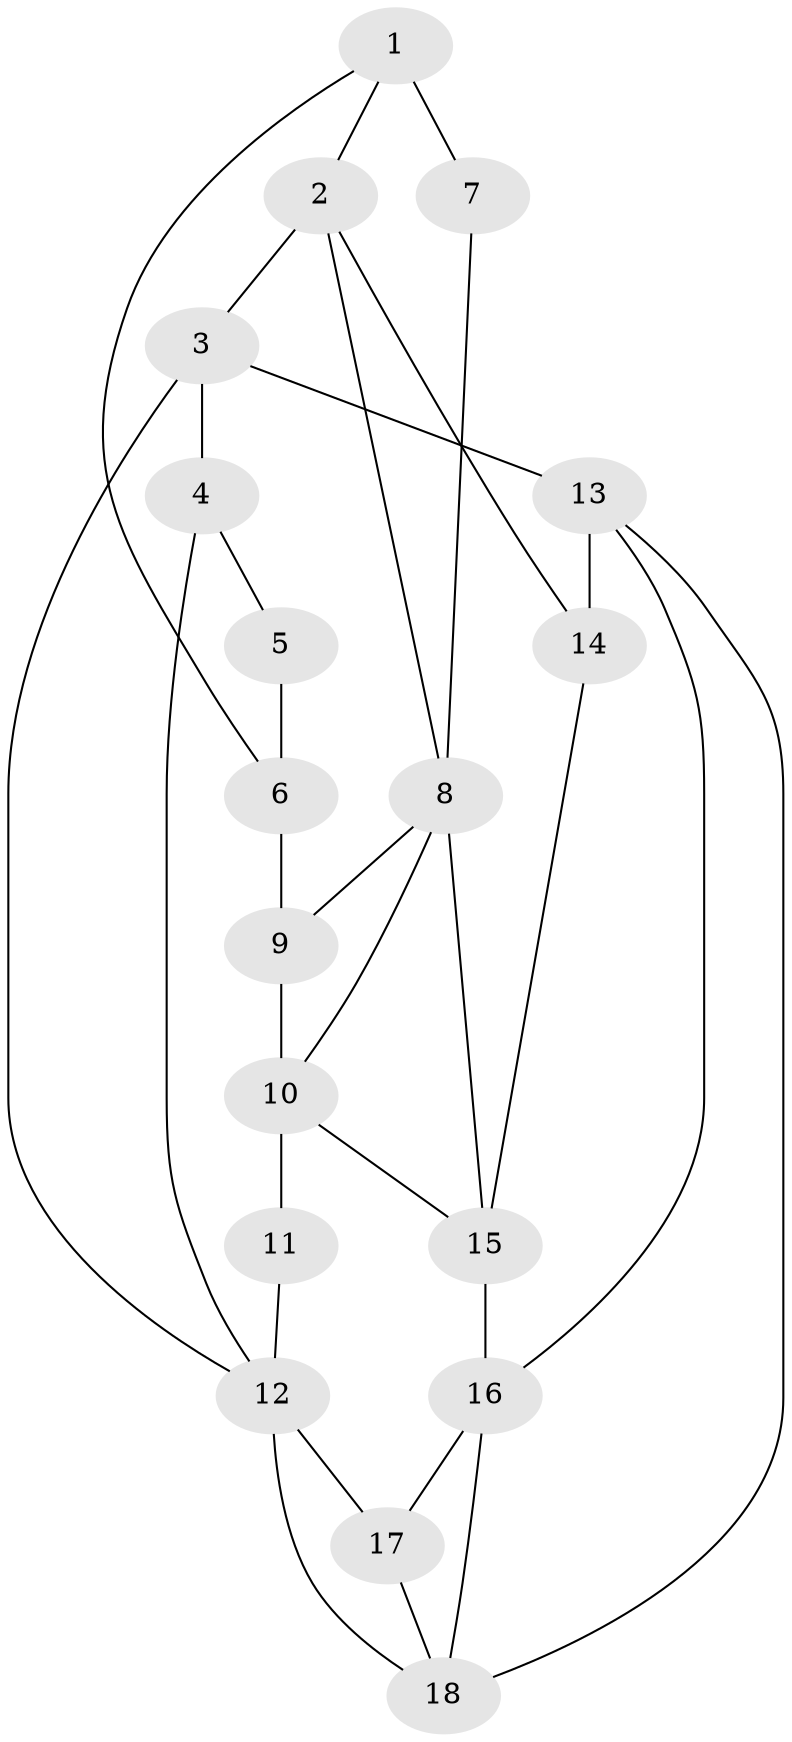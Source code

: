 // original degree distribution, {3: 0.038461538461538464, 4: 0.19230769230769232, 5: 0.6153846153846154, 6: 0.15384615384615385}
// Generated by graph-tools (version 1.1) at 2025/54/03/04/25 22:54:16]
// undirected, 18 vertices, 31 edges
graph export_dot {
  node [color=gray90,style=filled];
  1;
  2;
  3;
  4;
  5;
  6;
  7;
  8;
  9;
  10;
  11;
  12;
  13;
  14;
  15;
  16;
  17;
  18;
  1 -- 2 [weight=1.0];
  1 -- 6 [weight=1.0];
  1 -- 7 [weight=2.0];
  2 -- 3 [weight=2.0];
  2 -- 8 [weight=1.0];
  2 -- 14 [weight=2.0];
  3 -- 4 [weight=2.0];
  3 -- 12 [weight=1.0];
  3 -- 13 [weight=2.0];
  4 -- 5 [weight=2.0];
  4 -- 12 [weight=2.0];
  5 -- 6 [weight=2.0];
  6 -- 9 [weight=2.0];
  7 -- 8 [weight=2.0];
  8 -- 9 [weight=1.0];
  8 -- 10 [weight=1.0];
  8 -- 15 [weight=1.0];
  9 -- 10 [weight=2.0];
  10 -- 11 [weight=2.0];
  10 -- 15 [weight=1.0];
  11 -- 12 [weight=2.0];
  12 -- 17 [weight=1.0];
  12 -- 18 [weight=1.0];
  13 -- 14 [weight=2.0];
  13 -- 16 [weight=1.0];
  13 -- 18 [weight=1.0];
  14 -- 15 [weight=1.0];
  15 -- 16 [weight=3.0];
  16 -- 17 [weight=1.0];
  16 -- 18 [weight=1.0];
  17 -- 18 [weight=1.0];
}
